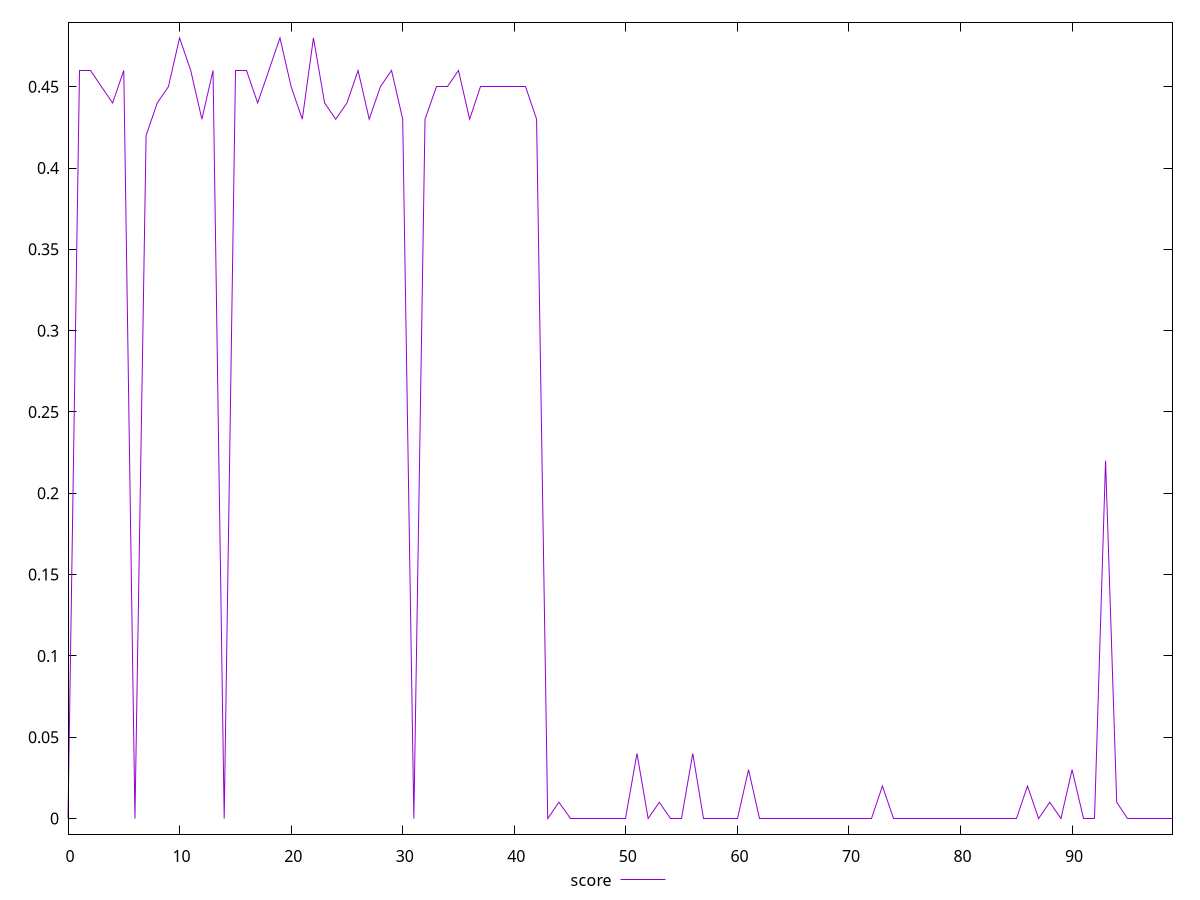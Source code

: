 reset

$score <<EOF
0 0
1 0.46
2 0.46
3 0.45
4 0.44
5 0.46
6 0
7 0.42
8 0.44
9 0.45
10 0.48
11 0.46
12 0.43
13 0.46
14 0
15 0.46
16 0.46
17 0.44
18 0.46
19 0.48
20 0.45
21 0.43
22 0.48
23 0.44
24 0.43
25 0.44
26 0.46
27 0.43
28 0.45
29 0.46
30 0.43
31 0
32 0.43
33 0.45
34 0.45
35 0.46
36 0.43
37 0.45
38 0.45
39 0.45
40 0.45
41 0.45
42 0.43
43 0
44 0.01
45 0
46 0
47 0
48 0
49 0
50 0
51 0.04
52 0
53 0.01
54 0
55 0
56 0.04
57 0
58 0
59 0
60 0
61 0.03
62 0
63 0
64 0
65 0
66 0
67 0
68 0
69 0
70 0
71 0
72 0
73 0.02
74 0
75 0
76 0
77 0
78 0
79 0
80 0
81 0
82 0
83 0
84 0
85 0
86 0.02
87 0
88 0.01
89 0
90 0.03
91 0
92 0
93 0.22
94 0.01
95 0
96 0
97 0
98 0
99 0
EOF

set key outside below
set xrange [0:99]
set yrange [-0.0096:0.4896]
set trange [-0.0096:0.4896]
set terminal svg size 640, 500 enhanced background rgb 'white'
set output "report_00009_2021-02-08T22-37-41.559Z/unused-javascript/samples/pages/score/values.svg"

plot $score title "score" with line

reset
